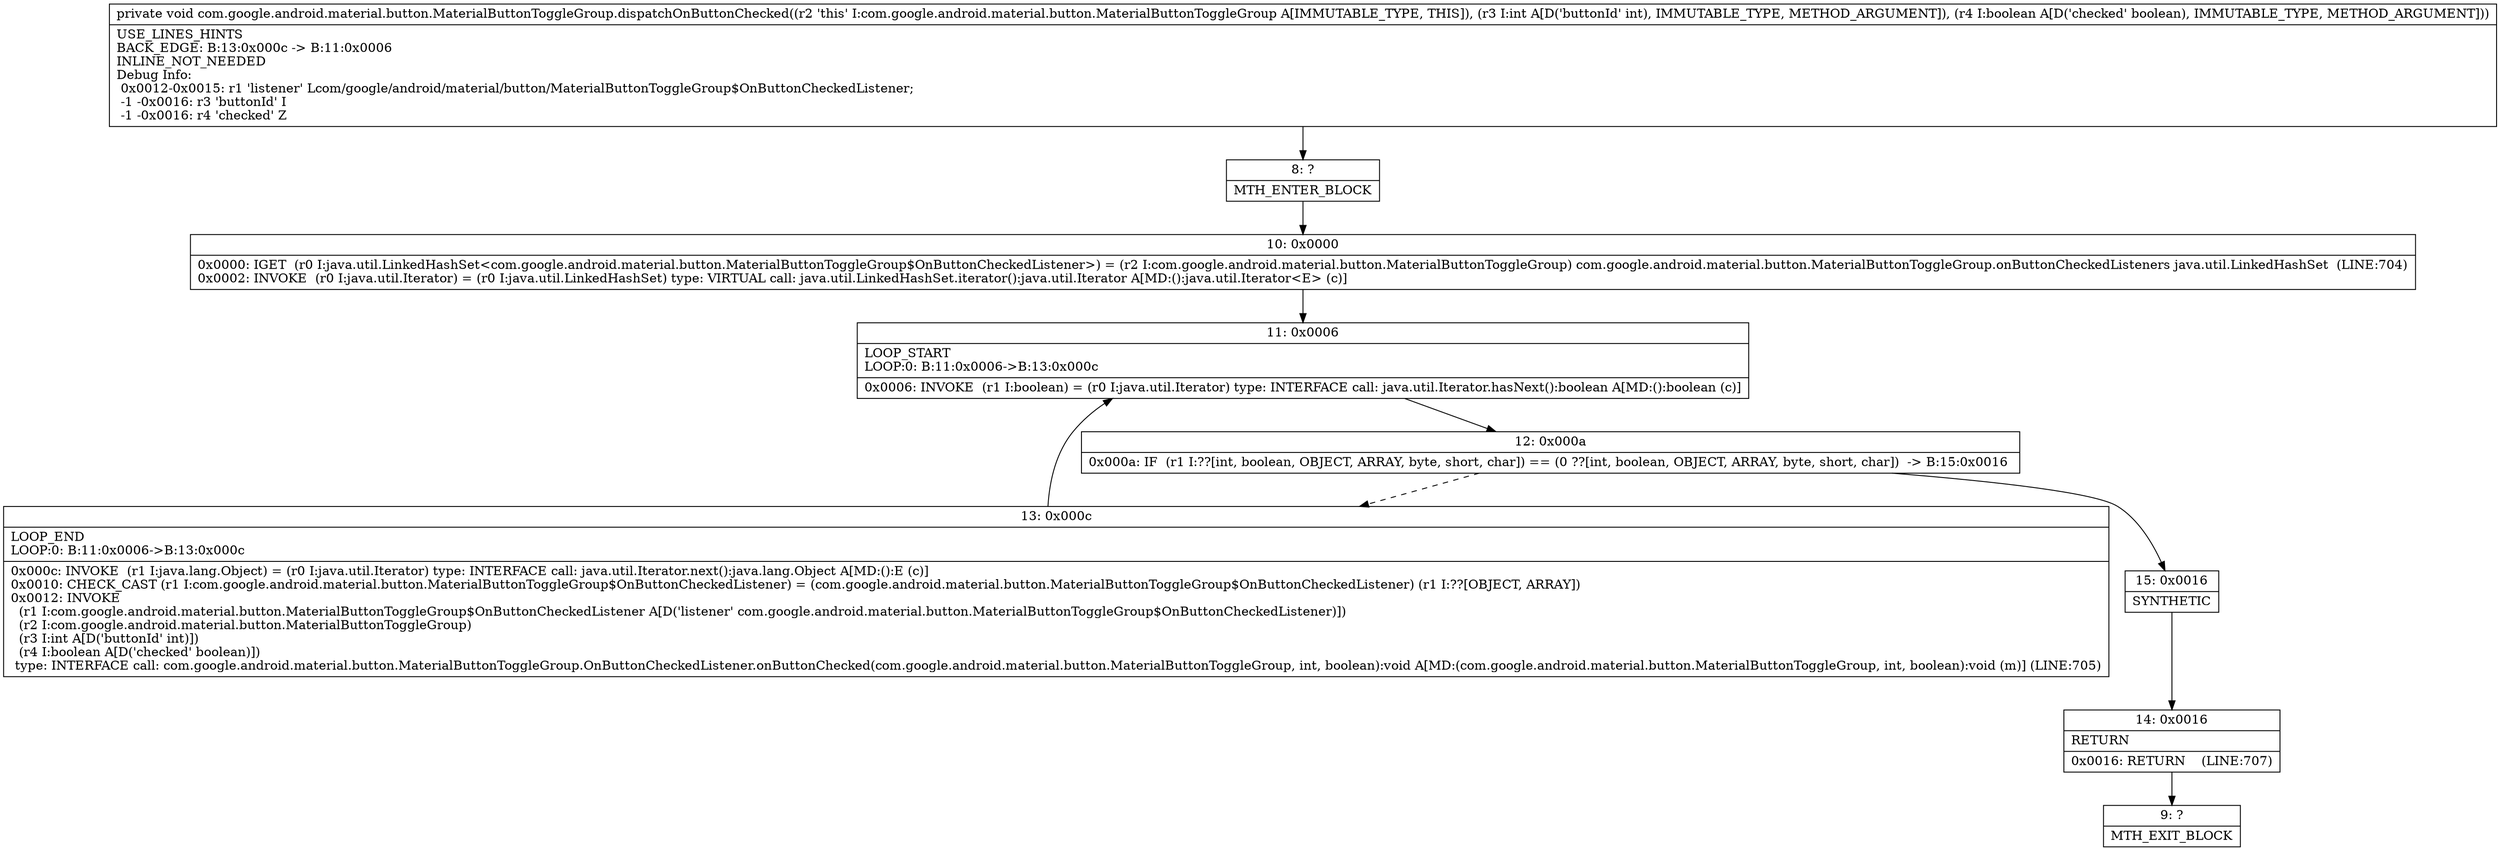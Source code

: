 digraph "CFG forcom.google.android.material.button.MaterialButtonToggleGroup.dispatchOnButtonChecked(IZ)V" {
Node_8 [shape=record,label="{8\:\ ?|MTH_ENTER_BLOCK\l}"];
Node_10 [shape=record,label="{10\:\ 0x0000|0x0000: IGET  (r0 I:java.util.LinkedHashSet\<com.google.android.material.button.MaterialButtonToggleGroup$OnButtonCheckedListener\>) = (r2 I:com.google.android.material.button.MaterialButtonToggleGroup) com.google.android.material.button.MaterialButtonToggleGroup.onButtonCheckedListeners java.util.LinkedHashSet  (LINE:704)\l0x0002: INVOKE  (r0 I:java.util.Iterator) = (r0 I:java.util.LinkedHashSet) type: VIRTUAL call: java.util.LinkedHashSet.iterator():java.util.Iterator A[MD:():java.util.Iterator\<E\> (c)]\l}"];
Node_11 [shape=record,label="{11\:\ 0x0006|LOOP_START\lLOOP:0: B:11:0x0006\-\>B:13:0x000c\l|0x0006: INVOKE  (r1 I:boolean) = (r0 I:java.util.Iterator) type: INTERFACE call: java.util.Iterator.hasNext():boolean A[MD:():boolean (c)]\l}"];
Node_12 [shape=record,label="{12\:\ 0x000a|0x000a: IF  (r1 I:??[int, boolean, OBJECT, ARRAY, byte, short, char]) == (0 ??[int, boolean, OBJECT, ARRAY, byte, short, char])  \-\> B:15:0x0016 \l}"];
Node_13 [shape=record,label="{13\:\ 0x000c|LOOP_END\lLOOP:0: B:11:0x0006\-\>B:13:0x000c\l|0x000c: INVOKE  (r1 I:java.lang.Object) = (r0 I:java.util.Iterator) type: INTERFACE call: java.util.Iterator.next():java.lang.Object A[MD:():E (c)]\l0x0010: CHECK_CAST (r1 I:com.google.android.material.button.MaterialButtonToggleGroup$OnButtonCheckedListener) = (com.google.android.material.button.MaterialButtonToggleGroup$OnButtonCheckedListener) (r1 I:??[OBJECT, ARRAY]) \l0x0012: INVOKE  \l  (r1 I:com.google.android.material.button.MaterialButtonToggleGroup$OnButtonCheckedListener A[D('listener' com.google.android.material.button.MaterialButtonToggleGroup$OnButtonCheckedListener)])\l  (r2 I:com.google.android.material.button.MaterialButtonToggleGroup)\l  (r3 I:int A[D('buttonId' int)])\l  (r4 I:boolean A[D('checked' boolean)])\l type: INTERFACE call: com.google.android.material.button.MaterialButtonToggleGroup.OnButtonCheckedListener.onButtonChecked(com.google.android.material.button.MaterialButtonToggleGroup, int, boolean):void A[MD:(com.google.android.material.button.MaterialButtonToggleGroup, int, boolean):void (m)] (LINE:705)\l}"];
Node_15 [shape=record,label="{15\:\ 0x0016|SYNTHETIC\l}"];
Node_14 [shape=record,label="{14\:\ 0x0016|RETURN\l|0x0016: RETURN    (LINE:707)\l}"];
Node_9 [shape=record,label="{9\:\ ?|MTH_EXIT_BLOCK\l}"];
MethodNode[shape=record,label="{private void com.google.android.material.button.MaterialButtonToggleGroup.dispatchOnButtonChecked((r2 'this' I:com.google.android.material.button.MaterialButtonToggleGroup A[IMMUTABLE_TYPE, THIS]), (r3 I:int A[D('buttonId' int), IMMUTABLE_TYPE, METHOD_ARGUMENT]), (r4 I:boolean A[D('checked' boolean), IMMUTABLE_TYPE, METHOD_ARGUMENT]))  | USE_LINES_HINTS\lBACK_EDGE: B:13:0x000c \-\> B:11:0x0006\lINLINE_NOT_NEEDED\lDebug Info:\l  0x0012\-0x0015: r1 'listener' Lcom\/google\/android\/material\/button\/MaterialButtonToggleGroup$OnButtonCheckedListener;\l  \-1 \-0x0016: r3 'buttonId' I\l  \-1 \-0x0016: r4 'checked' Z\l}"];
MethodNode -> Node_8;Node_8 -> Node_10;
Node_10 -> Node_11;
Node_11 -> Node_12;
Node_12 -> Node_13[style=dashed];
Node_12 -> Node_15;
Node_13 -> Node_11;
Node_15 -> Node_14;
Node_14 -> Node_9;
}

